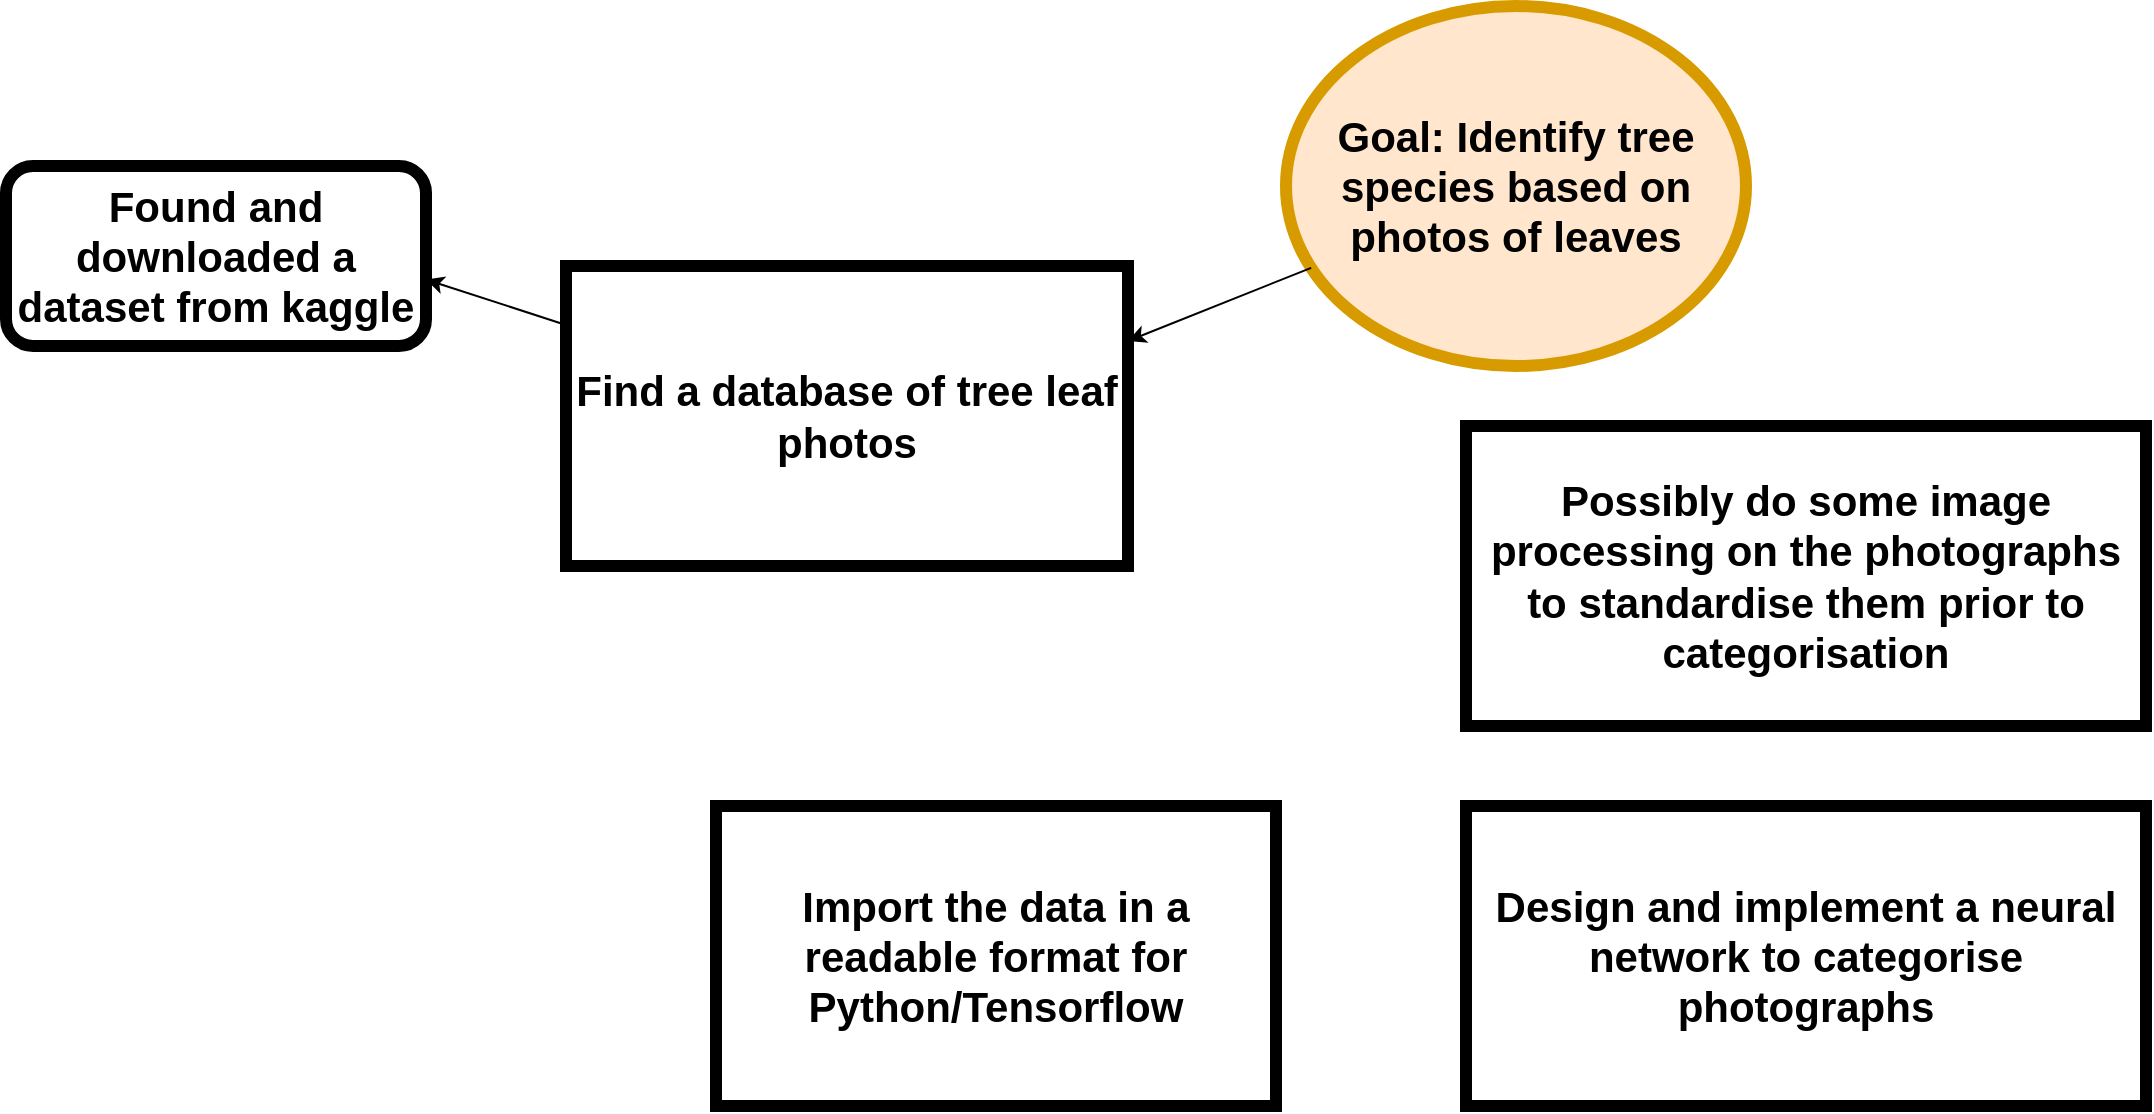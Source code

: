 <mxfile version="14.3.0" type="github">
  <diagram id="rsj_hbqOLRDjFZAsgP5L" name="Page-1">
    <mxGraphModel dx="822" dy="570" grid="1" gridSize="10" guides="1" tooltips="1" connect="1" arrows="1" fold="1" page="1" pageScale="1" pageWidth="3300" pageHeight="4681" math="0" shadow="0">
      <root>
        <mxCell id="0" />
        <mxCell id="1" parent="0" />
        <mxCell id="lwSyepDHIcWOVSIZ785A-3" value="&lt;font style=&quot;font-size: 21px&quot;&gt;&lt;b&gt;Find a database of tree leaf photos&lt;/b&gt;&lt;/font&gt;" style="rounded=0;whiteSpace=wrap;html=1;strokeWidth=6;" vertex="1" parent="1">
          <mxGeometry x="1290" y="490" width="281" height="150" as="geometry" />
        </mxCell>
        <mxCell id="lwSyepDHIcWOVSIZ785A-2" value="&lt;div&gt;&lt;b&gt;&lt;font style=&quot;font-size: 21px&quot;&gt;Goal: Identify tree species based on photos of leaves&lt;/font&gt;&lt;/b&gt;&lt;/div&gt;" style="ellipse;whiteSpace=wrap;html=1;fillColor=#ffe6cc;strokeColor=#d79b00;strokeWidth=6;" vertex="1" parent="1">
          <mxGeometry x="1650" y="360" width="230" height="180" as="geometry" />
        </mxCell>
        <mxCell id="lwSyepDHIcWOVSIZ785A-7" value="&lt;font size=&quot;1&quot;&gt;&lt;b style=&quot;font-size: 21px&quot;&gt;Import the data in a readable format for Python/Tensorflow&lt;/b&gt;&lt;/font&gt;" style="rounded=0;whiteSpace=wrap;html=1;strokeWidth=6;" vertex="1" parent="1">
          <mxGeometry x="1365" y="760" width="280" height="150" as="geometry" />
        </mxCell>
        <mxCell id="lwSyepDHIcWOVSIZ785A-8" value="&lt;font size=&quot;1&quot;&gt;&lt;b style=&quot;font-size: 21px&quot;&gt;Design and implement a neural network to categorise photographs&lt;/b&gt;&lt;/font&gt;" style="rounded=0;whiteSpace=wrap;html=1;strokeWidth=6;" vertex="1" parent="1">
          <mxGeometry x="1740" y="760" width="340" height="150" as="geometry" />
        </mxCell>
        <mxCell id="lwSyepDHIcWOVSIZ785A-10" value="&lt;b&gt;&lt;font style=&quot;font-size: 21px&quot;&gt;Possibly do some image processing on the photographs to standardise them prior to categorisation&lt;/font&gt;&lt;/b&gt;" style="rounded=0;whiteSpace=wrap;html=1;strokeWidth=6;" vertex="1" parent="1">
          <mxGeometry x="1740" y="570" width="340" height="150" as="geometry" />
        </mxCell>
        <mxCell id="lwSyepDHIcWOVSIZ785A-11" value="&lt;b&gt;&lt;font style=&quot;font-size: 21px&quot;&gt;Found and downloaded a dataset from kaggle&lt;br&gt;&lt;/font&gt;&lt;/b&gt;" style="rounded=1;whiteSpace=wrap;html=1;strokeWidth=6;" vertex="1" parent="1">
          <mxGeometry x="1010" y="440" width="210" height="90" as="geometry" />
        </mxCell>
        <mxCell id="lwSyepDHIcWOVSIZ785A-12" value="" style="endArrow=classic;html=1;entryX=1;entryY=0.25;entryDx=0;entryDy=0;" edge="1" parent="1" source="lwSyepDHIcWOVSIZ785A-2" target="lwSyepDHIcWOVSIZ785A-3">
          <mxGeometry width="50" height="50" relative="1" as="geometry">
            <mxPoint x="1250" y="750" as="sourcePoint" />
            <mxPoint x="1300" y="700" as="targetPoint" />
          </mxGeometry>
        </mxCell>
        <mxCell id="lwSyepDHIcWOVSIZ785A-13" value="" style="endArrow=classic;html=1;entryX=1;entryY=0.25;entryDx=0;entryDy=0;" edge="1" parent="1" source="lwSyepDHIcWOVSIZ785A-3">
          <mxGeometry width="50" height="50" relative="1" as="geometry">
            <mxPoint x="1311.436" y="459.998" as="sourcePoint" />
            <mxPoint x="1220" y="496.79" as="targetPoint" />
          </mxGeometry>
        </mxCell>
      </root>
    </mxGraphModel>
  </diagram>
</mxfile>
